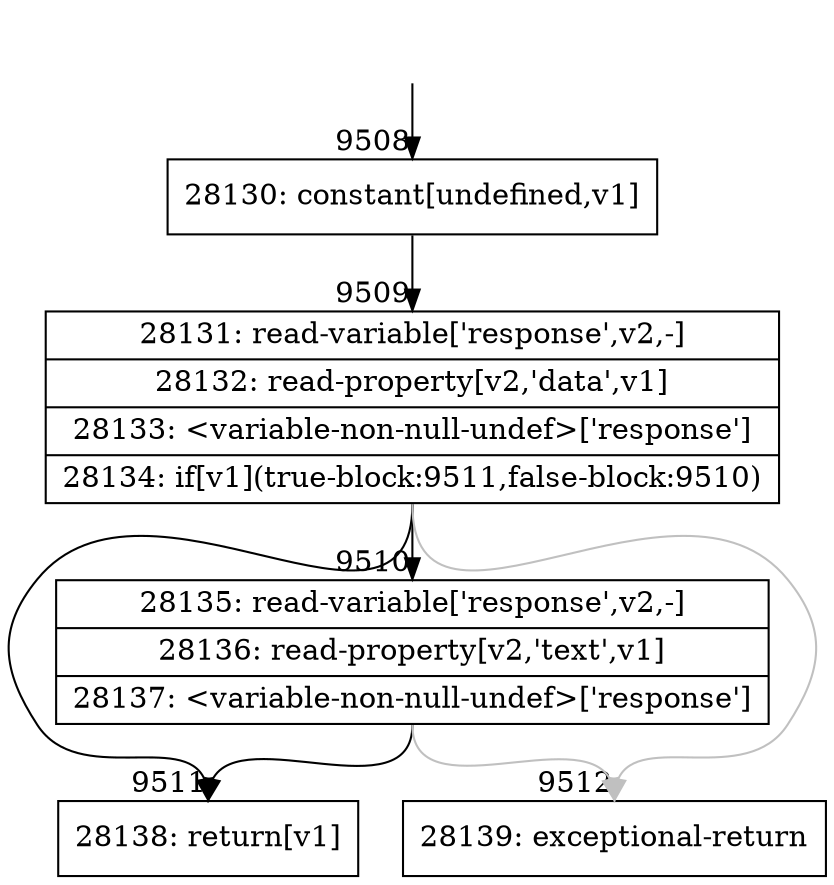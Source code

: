 digraph {
rankdir="TD"
BB_entry655[shape=none,label=""];
BB_entry655 -> BB9508 [tailport=s, headport=n, headlabel="    9508"]
BB9508 [shape=record label="{28130: constant[undefined,v1]}" ] 
BB9508 -> BB9509 [tailport=s, headport=n, headlabel="      9509"]
BB9509 [shape=record label="{28131: read-variable['response',v2,-]|28132: read-property[v2,'data',v1]|28133: \<variable-non-null-undef\>['response']|28134: if[v1](true-block:9511,false-block:9510)}" ] 
BB9509 -> BB9511 [tailport=s, headport=n, headlabel="      9511"]
BB9509 -> BB9510 [tailport=s, headport=n, headlabel="      9510"]
BB9509 -> BB9512 [tailport=s, headport=n, color=gray, headlabel="      9512"]
BB9510 [shape=record label="{28135: read-variable['response',v2,-]|28136: read-property[v2,'text',v1]|28137: \<variable-non-null-undef\>['response']}" ] 
BB9510 -> BB9511 [tailport=s, headport=n]
BB9510 -> BB9512 [tailport=s, headport=n, color=gray]
BB9511 [shape=record label="{28138: return[v1]}" ] 
BB9512 [shape=record label="{28139: exceptional-return}" ] 
//#$~ 13265
}
